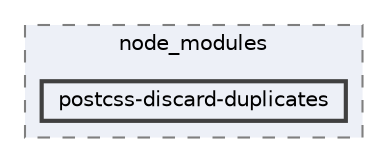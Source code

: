 digraph "pkiclassroomrescheduler/src/main/frontend/node_modules/postcss-discard-duplicates"
{
 // LATEX_PDF_SIZE
  bgcolor="transparent";
  edge [fontname=Helvetica,fontsize=10,labelfontname=Helvetica,labelfontsize=10];
  node [fontname=Helvetica,fontsize=10,shape=box,height=0.2,width=0.4];
  compound=true
  subgraph clusterdir_72953eda66ccb3a2722c28e1c3e6c23b {
    graph [ bgcolor="#edf0f7", pencolor="grey50", label="node_modules", fontname=Helvetica,fontsize=10 style="filled,dashed", URL="dir_72953eda66ccb3a2722c28e1c3e6c23b.html",tooltip=""]
  dir_61f8bc4ae0c3059cfff4d4c759ca6fef [label="postcss-discard-duplicates", fillcolor="#edf0f7", color="grey25", style="filled,bold", URL="dir_61f8bc4ae0c3059cfff4d4c759ca6fef.html",tooltip=""];
  }
}
